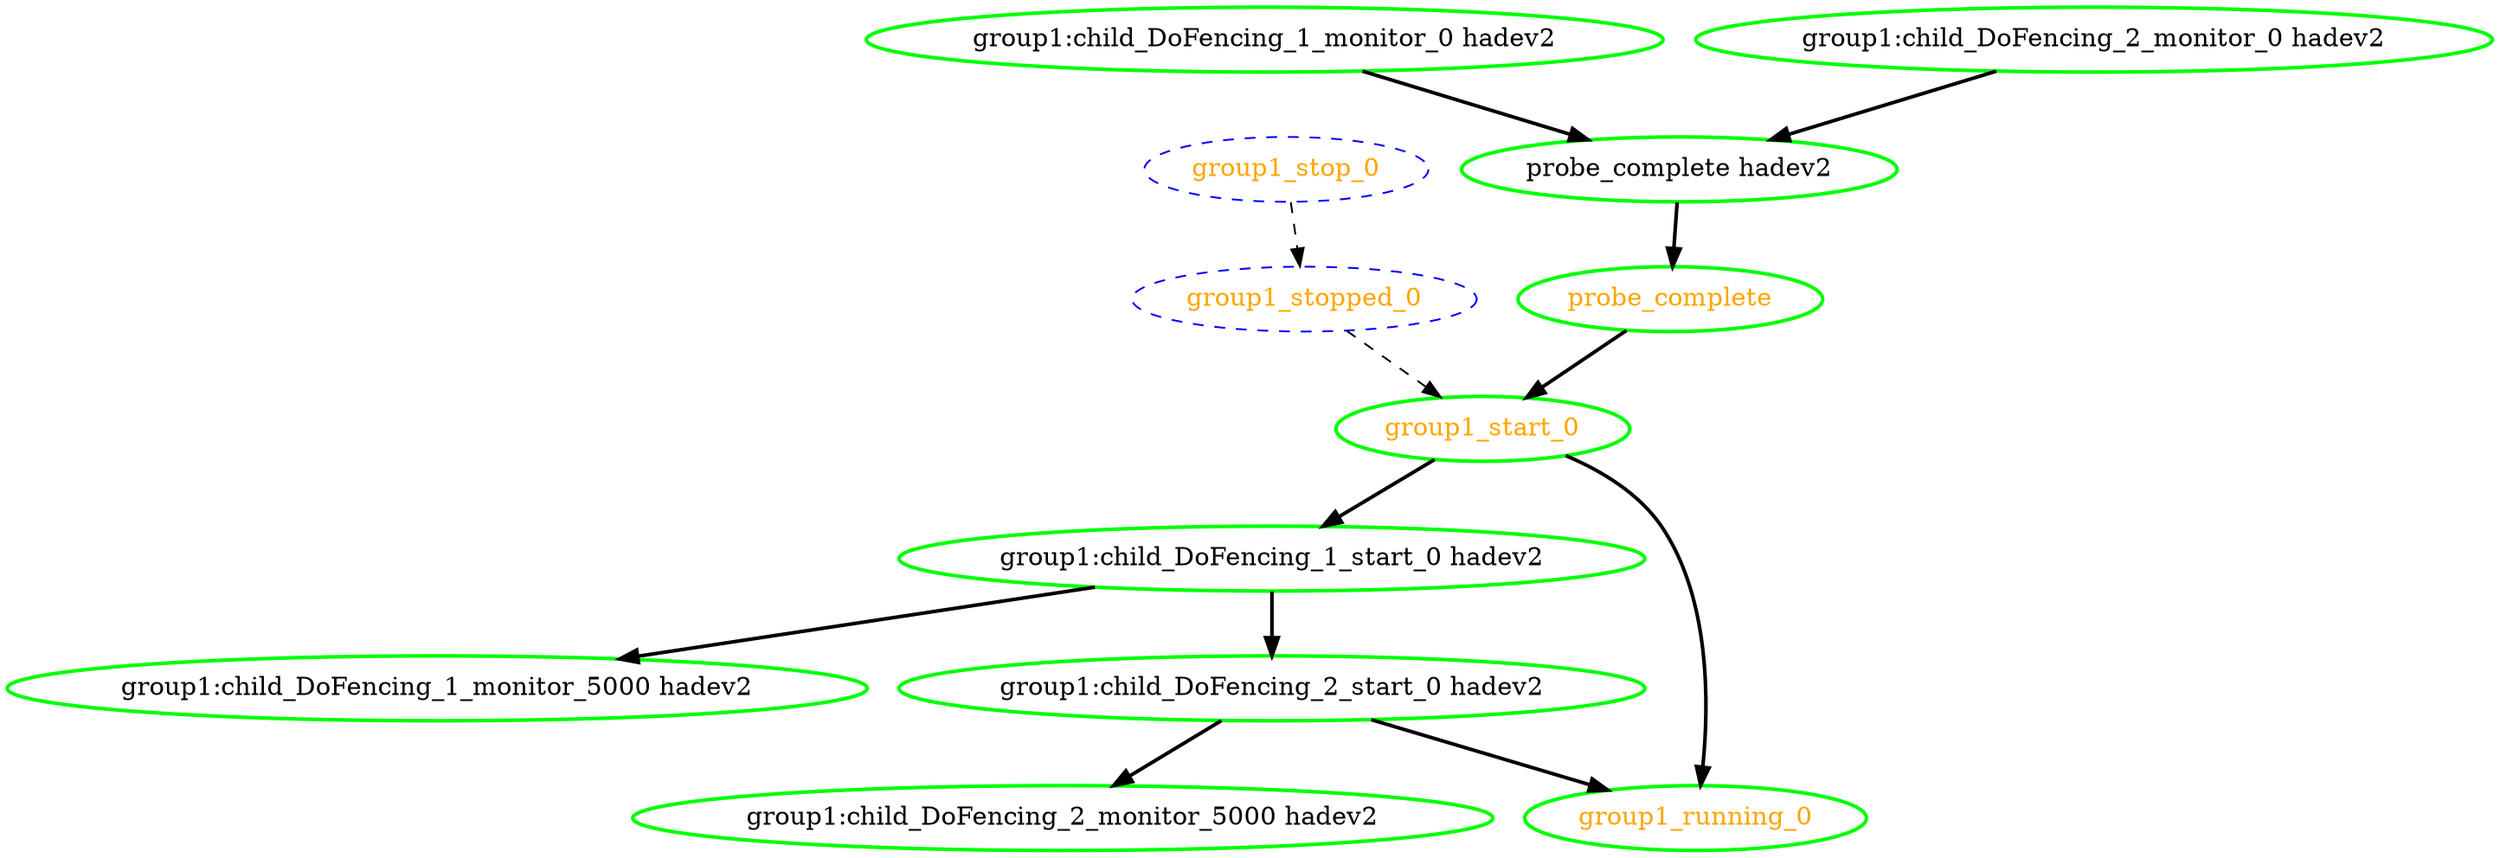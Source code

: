 digraph "g" {
	size = "30,30"
"probe_complete" [ style=bold color="green" fontcolor="orange" ]
"probe_complete hadev2" [ style=bold color="green" fontcolor="black" ]
"group1:child_DoFencing_1_monitor_0 hadev2" [ style=bold color="green" fontcolor="black" ]
"group1:child_DoFencing_2_monitor_0 hadev2" [ style=bold color="green" fontcolor="black" ]
"group1:child_DoFencing_1_start_0 hadev2" [ style=bold color="green" fontcolor="black" ]
"group1:child_DoFencing_1_monitor_5000 hadev2" [ style=bold color="green" fontcolor="black" ]
"group1:child_DoFencing_2_start_0 hadev2" [ style=bold color="green" fontcolor="black" ]
"group1:child_DoFencing_2_monitor_5000 hadev2" [ style=bold color="green" fontcolor="black" ]
"group1_start_0" [ style=bold color="green" fontcolor="orange" ]
"group1_running_0" [ style=bold color="green" fontcolor="orange" ]
"group1_stop_0" [ style="dashed" color="blue" fontcolor="orange" ]
"group1_stopped_0" [ style="dashed" color="blue" fontcolor="orange" ]
"probe_complete hadev2" -> "probe_complete" [ style = bold]
"group1:child_DoFencing_1_monitor_0 hadev2" -> "probe_complete hadev2" [ style = bold]
"group1:child_DoFencing_2_monitor_0 hadev2" -> "probe_complete hadev2" [ style = bold]
"group1_start_0" -> "group1:child_DoFencing_1_start_0 hadev2" [ style = bold]
"group1:child_DoFencing_1_start_0 hadev2" -> "group1:child_DoFencing_1_monitor_5000 hadev2" [ style = bold]
"group1:child_DoFencing_1_start_0 hadev2" -> "group1:child_DoFencing_2_start_0 hadev2" [ style = bold]
"group1:child_DoFencing_2_start_0 hadev2" -> "group1:child_DoFencing_2_monitor_5000 hadev2" [ style = bold]
"probe_complete" -> "group1_start_0" [ style = bold]
"group1_stopped_0" -> "group1_start_0" [ style = dashed]
"group1:child_DoFencing_2_start_0 hadev2" -> "group1_running_0" [ style = bold]
"group1_start_0" -> "group1_running_0" [ style = bold]
"group1_stop_0" -> "group1_stopped_0" [ style = dashed]
}
